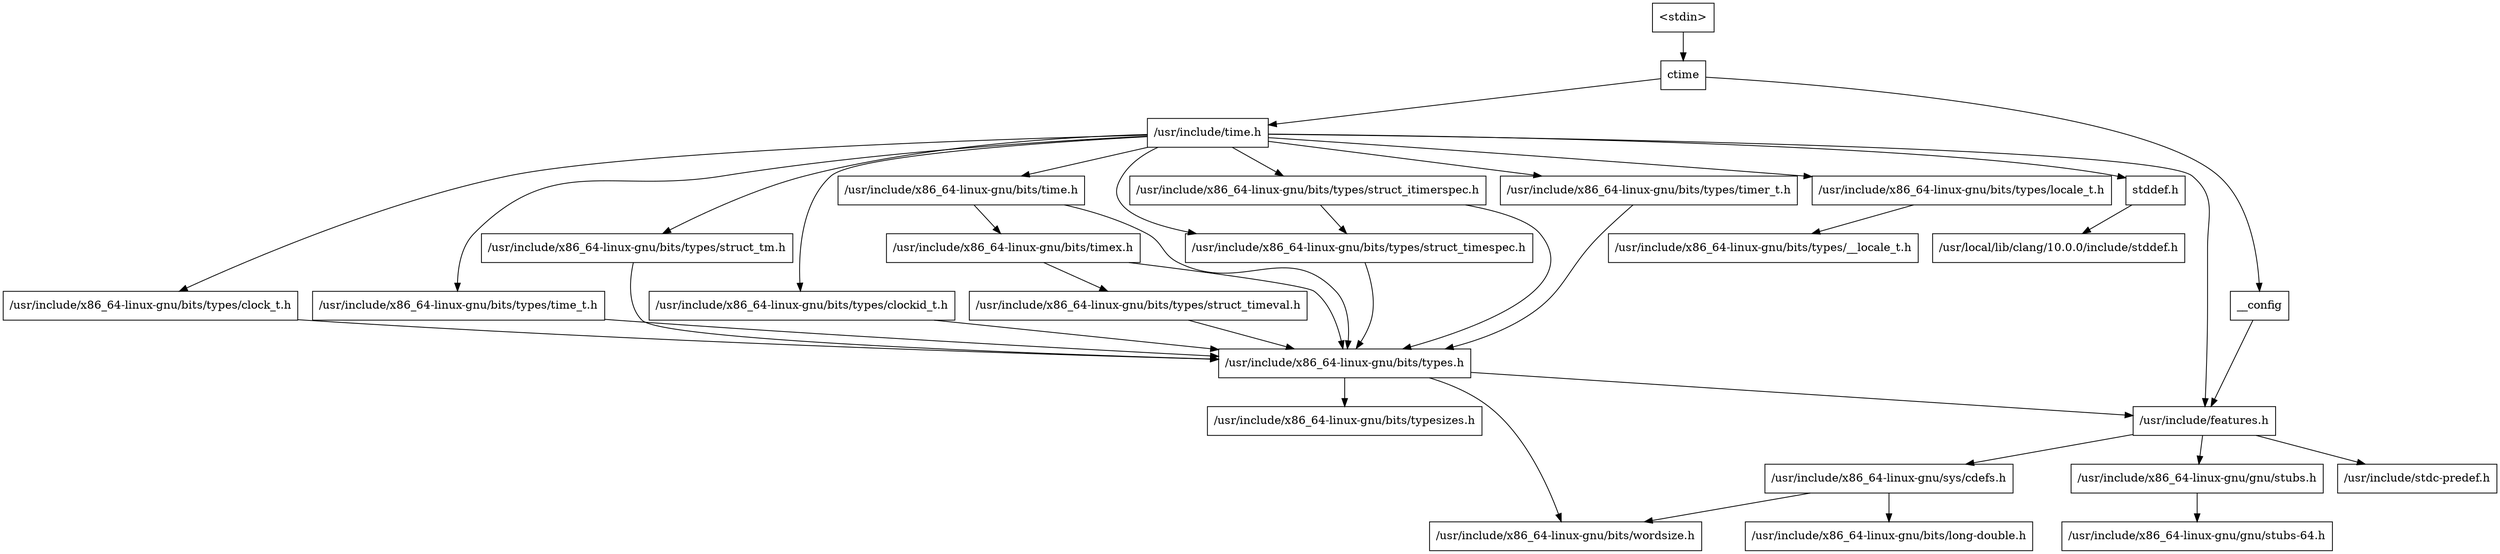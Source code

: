 digraph "dependencies" {
  header_0 [ shape="box", label="\<stdin\>" ];
  header_1 [ shape="box", label="ctime" ];
  header_11 [ shape="box", label="/usr/include/time.h" ];
  header_12 [ shape="box", label="stddef.h" ];
  header_13 [ shape="box", label="/usr/local/lib/clang/10.0.0/include/stddef.h" ];
  header_14 [ shape="box", label="/usr/include/x86_64-linux-gnu/bits/time.h" ];
  header_15 [ shape="box", label="/usr/include/x86_64-linux-gnu/bits/types.h" ];
  header_16 [ shape="box", label="/usr/include/x86_64-linux-gnu/bits/typesizes.h" ];
  header_17 [ shape="box", label="/usr/include/x86_64-linux-gnu/bits/timex.h" ];
  header_18 [ shape="box", label="/usr/include/x86_64-linux-gnu/bits/types/struct_timeval.h" ];
  header_19 [ shape="box", label="/usr/include/x86_64-linux-gnu/bits/types/clock_t.h" ];
  header_2 [ shape="box", label="__config" ];
  header_20 [ shape="box", label="/usr/include/x86_64-linux-gnu/bits/types/time_t.h" ];
  header_21 [ shape="box", label="/usr/include/x86_64-linux-gnu/bits/types/struct_tm.h" ];
  header_22 [ shape="box", label="/usr/include/x86_64-linux-gnu/bits/types/struct_timespec.h" ];
  header_23 [ shape="box", label="/usr/include/x86_64-linux-gnu/bits/types/clockid_t.h" ];
  header_24 [ shape="box", label="/usr/include/x86_64-linux-gnu/bits/types/timer_t.h" ];
  header_25 [ shape="box", label="/usr/include/x86_64-linux-gnu/bits/types/struct_itimerspec.h" ];
  header_26 [ shape="box", label="/usr/include/x86_64-linux-gnu/bits/types/locale_t.h" ];
  header_27 [ shape="box", label="/usr/include/x86_64-linux-gnu/bits/types/__locale_t.h" ];
  header_3 [ shape="box", label="/usr/include/features.h" ];
  header_4 [ shape="box", label="/usr/include/stdc-predef.h" ];
  header_5 [ shape="box", label="/usr/include/x86_64-linux-gnu/sys/cdefs.h" ];
  header_6 [ shape="box", label="/usr/include/x86_64-linux-gnu/bits/wordsize.h" ];
  header_7 [ shape="box", label="/usr/include/x86_64-linux-gnu/bits/long-double.h" ];
  header_8 [ shape="box", label="/usr/include/x86_64-linux-gnu/gnu/stubs.h" ];
  header_9 [ shape="box", label="/usr/include/x86_64-linux-gnu/gnu/stubs-64.h" ];
  header_25 -> header_15;
  header_25 -> header_22;
  header_24 -> header_15;
  header_26 -> header_27;
  header_21 -> header_15;
  header_20 -> header_15;
  header_23 -> header_15;
  header_22 -> header_15;
  header_5 -> header_6;
  header_5 -> header_7;
  header_2 -> header_3;
  header_3 -> header_4;
  header_3 -> header_5;
  header_3 -> header_8;
  header_0 -> header_1;
  header_1 -> header_2;
  header_1 -> header_11;
  header_8 -> header_9;
  header_14 -> header_15;
  header_14 -> header_17;
  header_15 -> header_6;
  header_15 -> header_16;
  header_15 -> header_3;
  header_17 -> header_15;
  header_17 -> header_18;
  header_11 -> header_14;
  header_11 -> header_12;
  header_11 -> header_25;
  header_11 -> header_24;
  header_11 -> header_26;
  header_11 -> header_21;
  header_11 -> header_20;
  header_11 -> header_23;
  header_11 -> header_19;
  header_11 -> header_3;
  header_11 -> header_22;
  header_12 -> header_13;
  header_18 -> header_15;
  header_19 -> header_15;
}